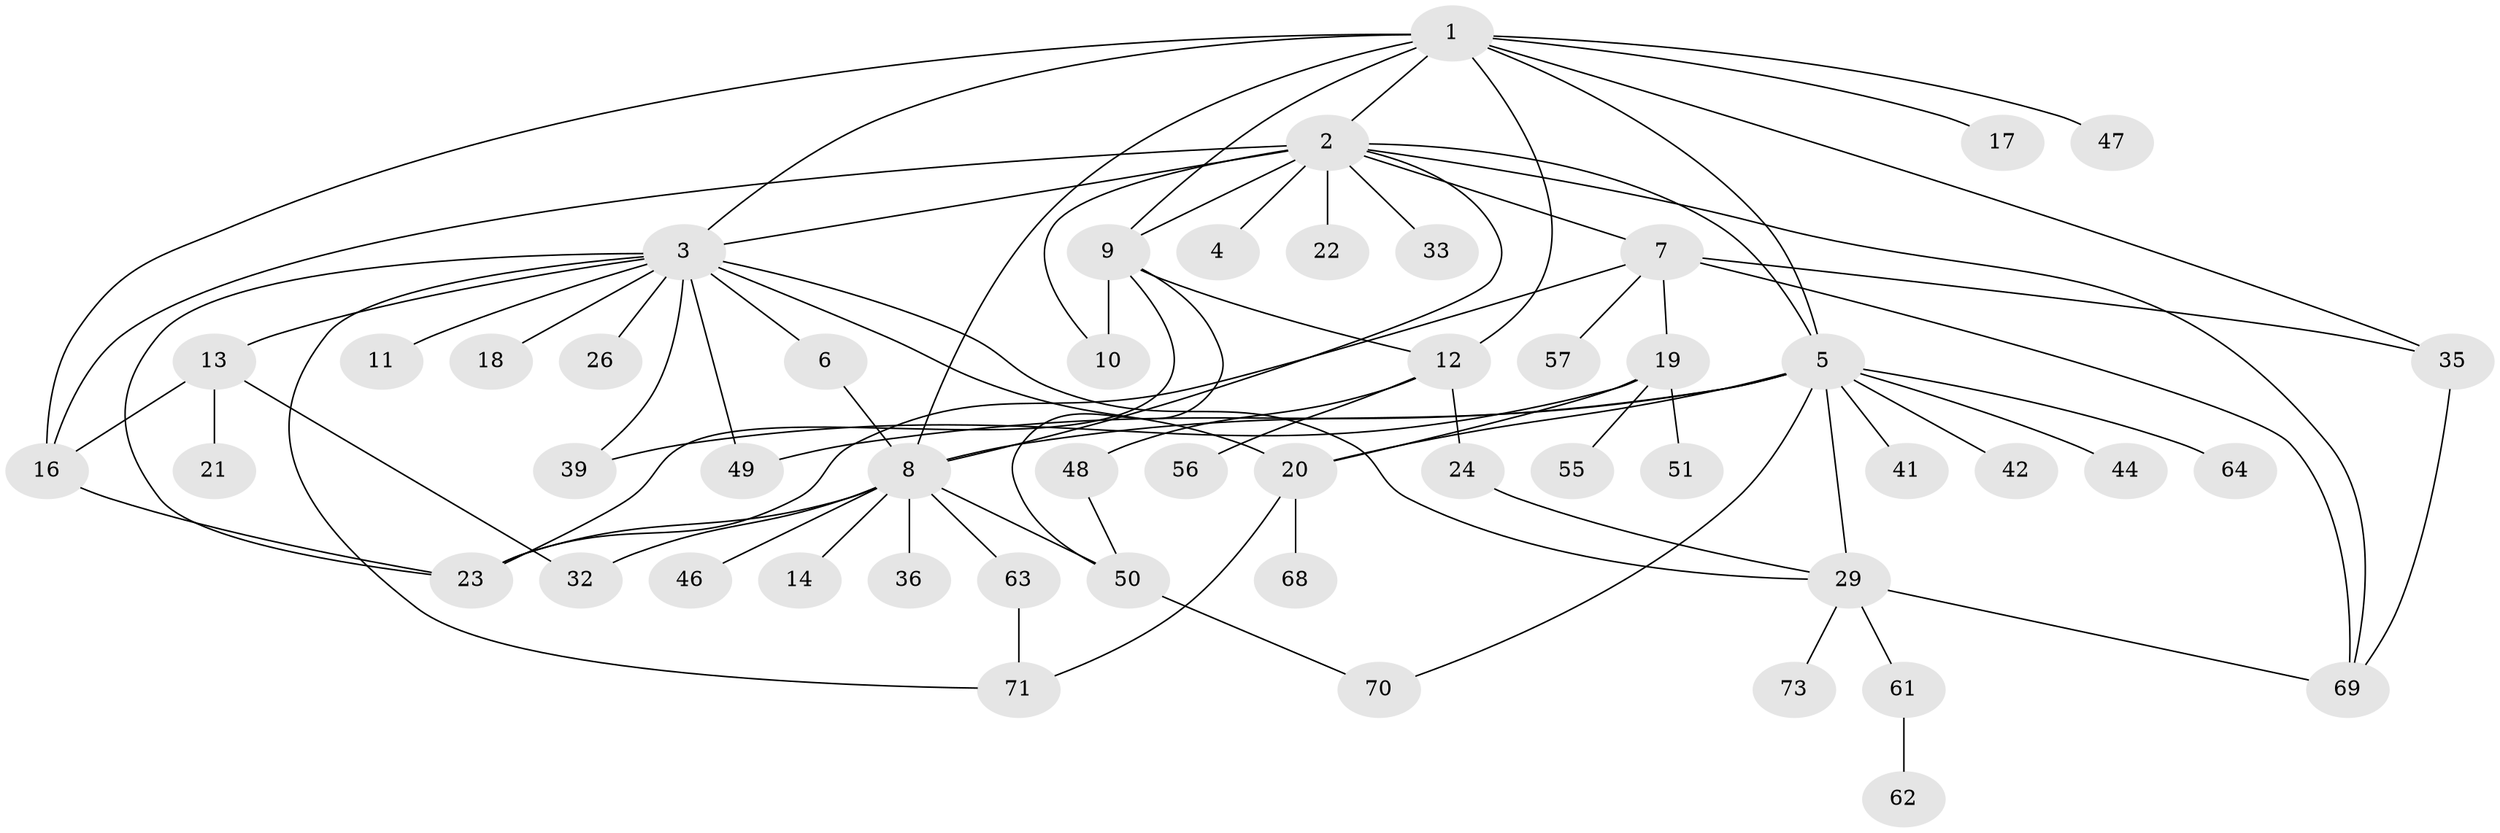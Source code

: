 // Generated by graph-tools (version 1.1) at 2025/23/03/03/25 07:23:55]
// undirected, 51 vertices, 80 edges
graph export_dot {
graph [start="1"]
  node [color=gray90,style=filled];
  1 [super="+59"];
  2 [super="+58"];
  3 [super="+37"];
  4;
  5 [super="+60"];
  6;
  7 [super="+72"];
  8 [super="+15"];
  9 [super="+25"];
  10 [super="+65"];
  11;
  12 [super="+38"];
  13 [super="+53"];
  14 [super="+28"];
  16 [super="+30"];
  17;
  18;
  19 [super="+43"];
  20 [super="+34"];
  21;
  22;
  23 [super="+27"];
  24 [super="+67"];
  26;
  29 [super="+31"];
  32 [super="+40"];
  33;
  35 [super="+45"];
  36;
  39;
  41;
  42;
  44;
  46;
  47;
  48;
  49;
  50 [super="+52"];
  51 [super="+54"];
  55;
  56;
  57;
  61;
  62 [super="+66"];
  63;
  64;
  68;
  69;
  70;
  71;
  73;
  1 -- 2;
  1 -- 3;
  1 -- 5;
  1 -- 12;
  1 -- 16;
  1 -- 17;
  1 -- 35;
  1 -- 47;
  1 -- 8;
  1 -- 9;
  2 -- 3;
  2 -- 4;
  2 -- 5;
  2 -- 7;
  2 -- 9 [weight=2];
  2 -- 10;
  2 -- 16;
  2 -- 22;
  2 -- 33;
  2 -- 69;
  2 -- 8;
  3 -- 6;
  3 -- 11;
  3 -- 13;
  3 -- 18;
  3 -- 20;
  3 -- 26;
  3 -- 29;
  3 -- 39;
  3 -- 49;
  3 -- 71;
  3 -- 23;
  5 -- 8;
  5 -- 20;
  5 -- 29;
  5 -- 41;
  5 -- 42;
  5 -- 44;
  5 -- 49;
  5 -- 64;
  5 -- 70;
  6 -- 8;
  7 -- 19;
  7 -- 23;
  7 -- 35;
  7 -- 57;
  7 -- 69;
  8 -- 14;
  8 -- 36;
  8 -- 46;
  8 -- 63;
  8 -- 50;
  8 -- 23;
  8 -- 32;
  9 -- 10;
  9 -- 23;
  9 -- 50;
  9 -- 12;
  12 -- 24;
  12 -- 48;
  12 -- 56;
  13 -- 21;
  13 -- 32;
  13 -- 16;
  16 -- 23;
  19 -- 20;
  19 -- 39;
  19 -- 51;
  19 -- 55;
  20 -- 71;
  20 -- 68;
  24 -- 29;
  29 -- 61;
  29 -- 69;
  29 -- 73;
  35 -- 69;
  48 -- 50;
  50 -- 70;
  61 -- 62;
  63 -- 71;
}
